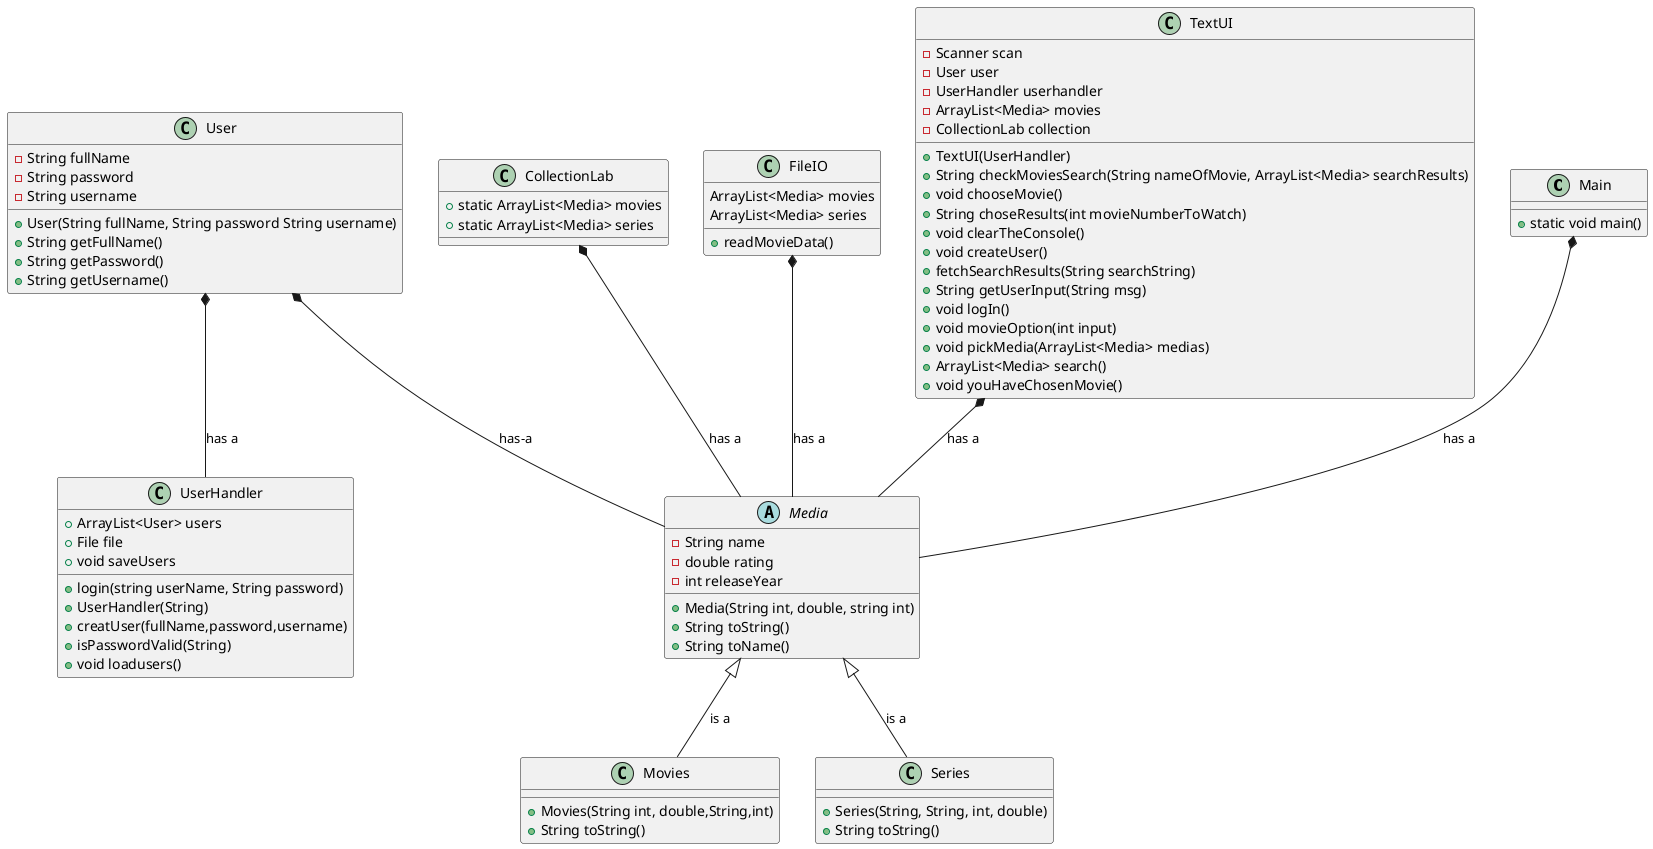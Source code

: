 +@startuml 
'https://plantuml.com/class-diagram 
 
class Main 
class User 
class UserHandler 
 
abstract Media 
class Movies 
class Series 
class CollectionLab
class FileIO
class TextUI 

Main : + static void main()

Media : - String name
Media : - double rating
Media : - int releaseYear
Media : + Media(String int, double, string int)
Media : + String toString()
Media : + String toName()

CollectionLab : + static ArrayList<Media> movies
CollectionLab : + static ArrayList<Media> series

FileIO : + readMovieData()
FileIO : ArrayList<Media> movies
FileIO : ArrayList<Media> series

Movies : + Movies(String int, double,String,int) 
Movies : + String toString()
 
Series : + Series(String, String, int, double)
Series : + String toString()
 
User : - String fullName 
User : - String password 
User : - String username 
User : + User(String fullName, String password String username) 
User : + String getFullName() 
User : + String getPassword() 
User : + String getUsername() 
 
UserHandler : + ArrayList<User> users 
UserHandler : + File file 
UserHandler : + login(string userName, String password)
UserHandler : + UserHandler(String)
UserHandler : + creatUser(fullName,password,username)
UserHandler : + isPasswordValid(String)
UserHandler : + void loadusers()
UserHandler : + void saveUsers

TextUI : - Scanner scan 
TextUI : - User user
TextUI : - UserHandler userhandler
TextUI : - ArrayList<Media> movies
TextUI : - CollectionLab collection
TextUI : + TextUI(UserHandler)
TextUI : + String checkMoviesSearch(String nameOfMovie, ArrayList<Media> searchResults)
TextUI : + void chooseMovie()
TextUI : + String choseResults(int movieNumberToWatch)
TextUI : + void clearTheConsole()
TextUI : + void createUser()
TextUI : + fetchSearchResults(String searchString)
TextUI : + String getUserInput(String msg)
TextUI : + void logIn()
TextUI : + void movieOption(int input)
TextUI : + void pickMedia(ArrayList<Media> medias)
TextUI : + ArrayList<Media> search()
TextUI : + void youHaveChosenMovie()



Main *-- Media : has a
FileIO *-- Media : has a
CollectionLab *-- Media : has a
User *-- Media : has-a
User *-- UserHandler : has a
TextUI *-- Media : has a

 
Media <|-- Movies : is a 
Media <|-- Series : is a 




 
 
@enduml 

 